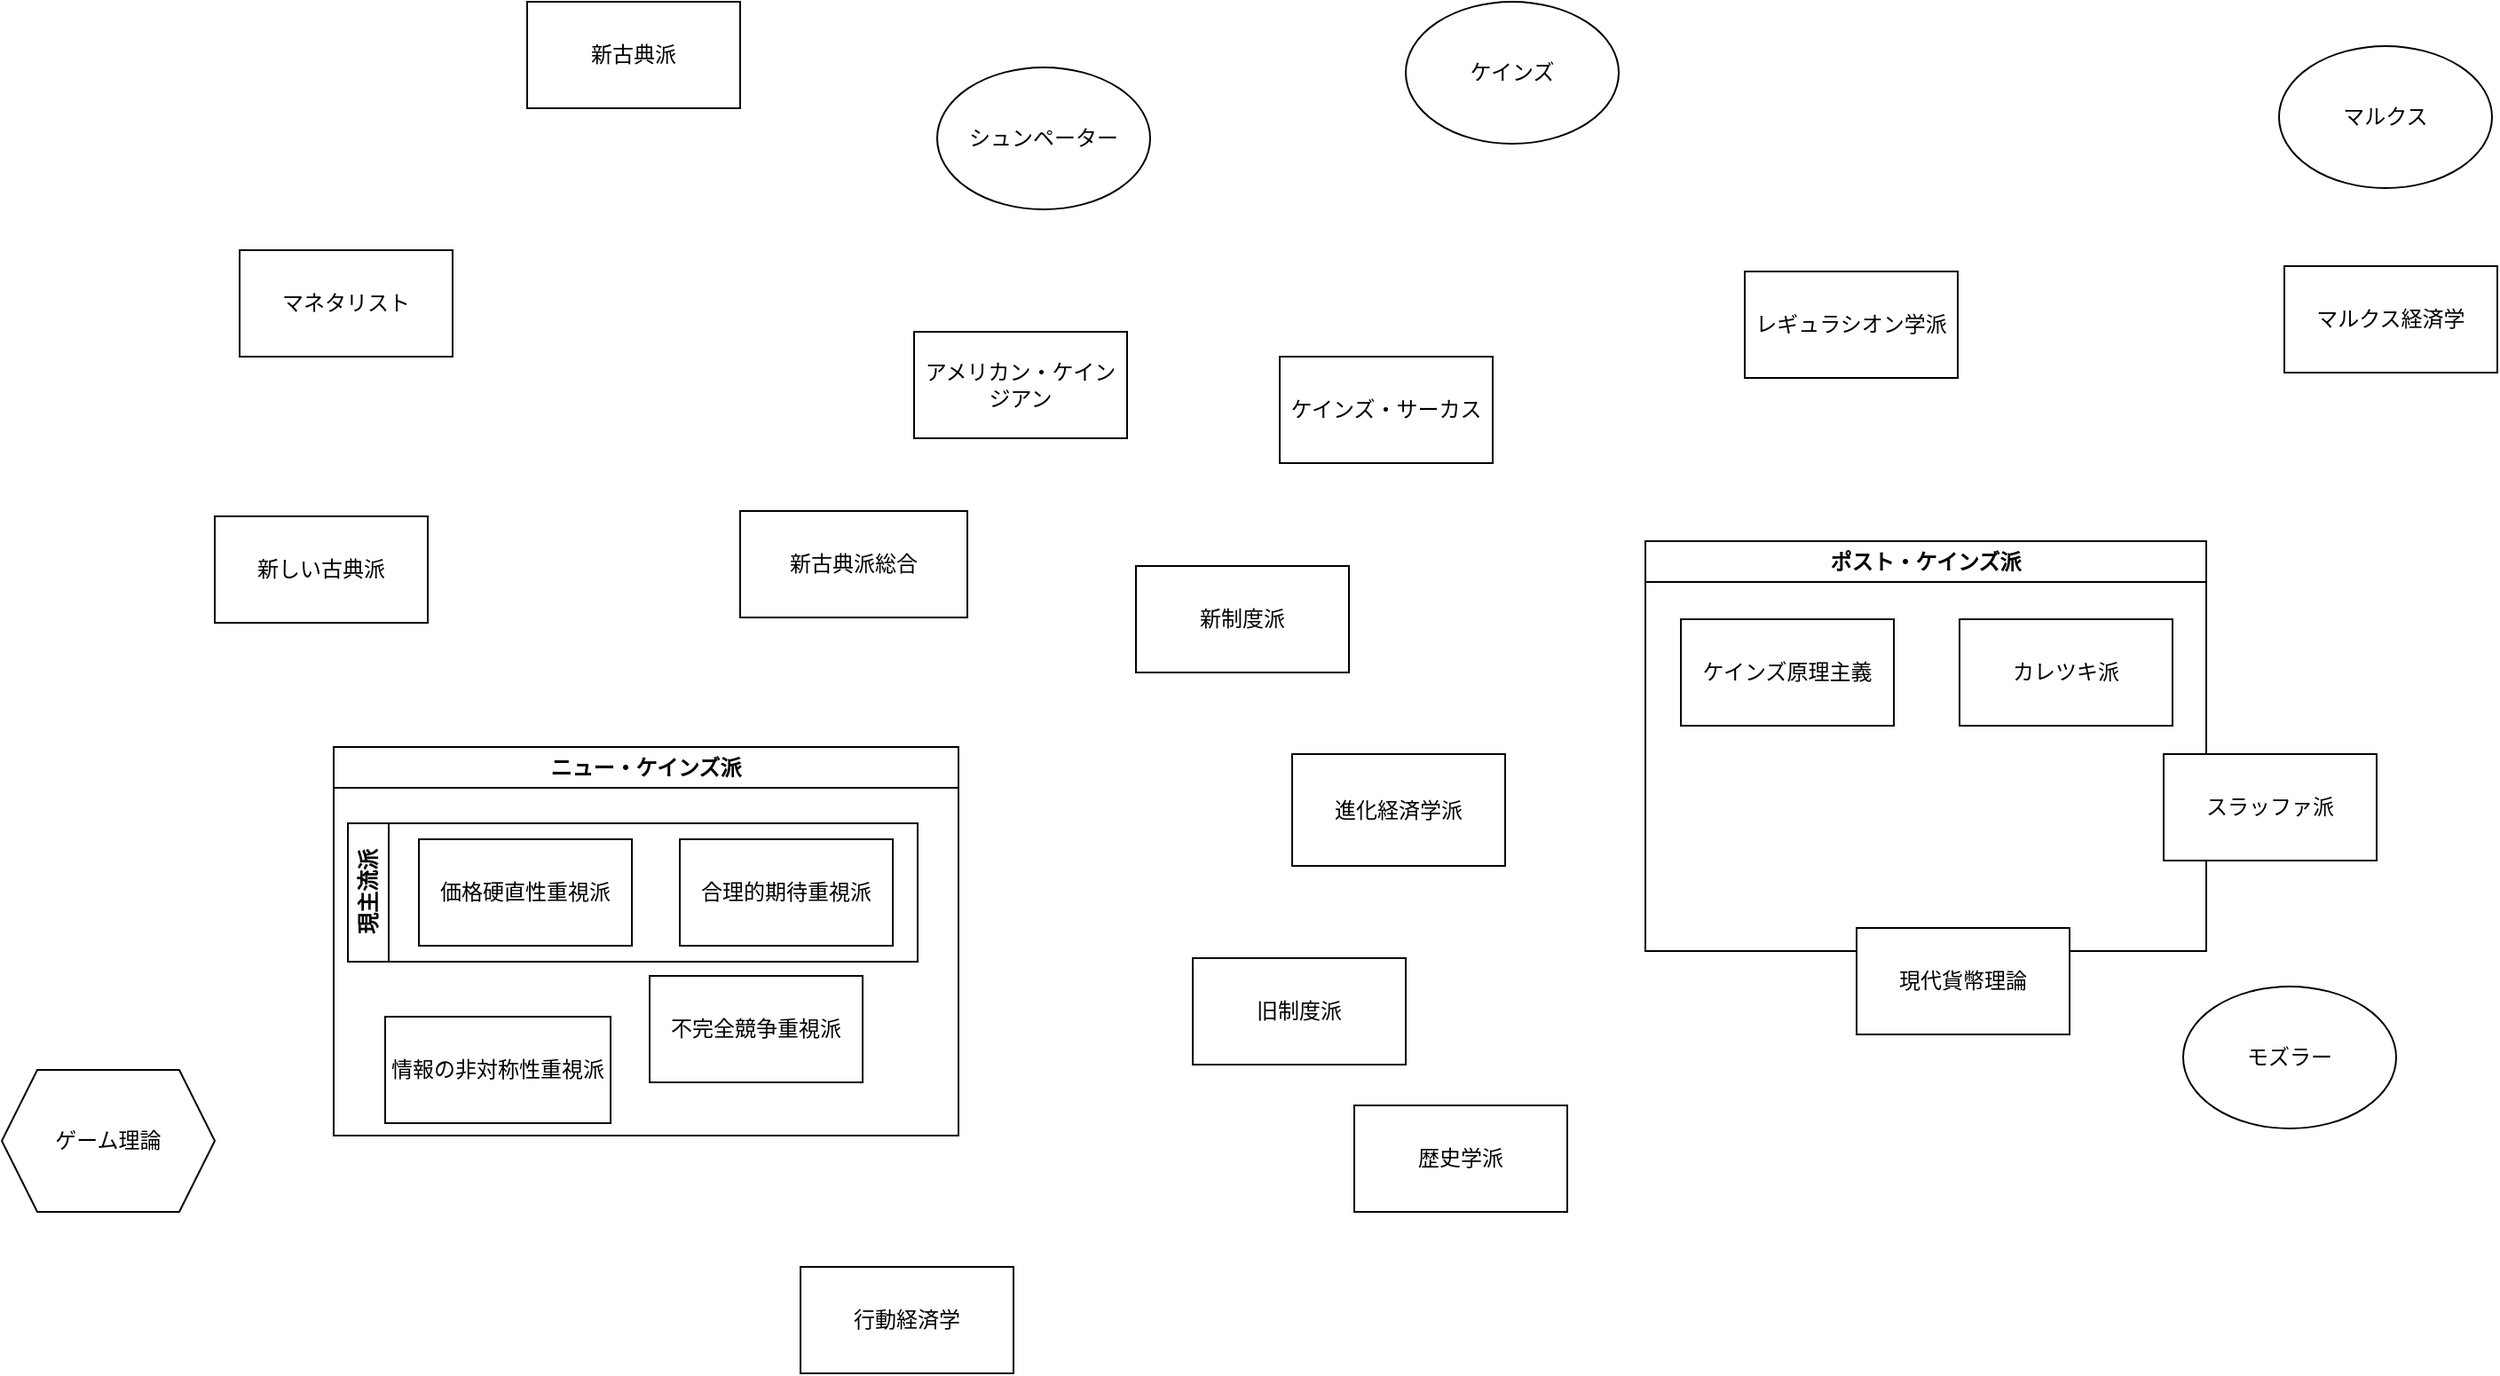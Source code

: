 <mxfile version="26.0.16">
  <diagram name="ページ1" id="boBP_XGhJ_DgbDZFJ40Q">
    <mxGraphModel dx="2749" dy="1157" grid="0" gridSize="10" guides="1" tooltips="1" connect="1" arrows="1" fold="1" page="0" pageScale="1" pageWidth="827" pageHeight="1169" math="0" shadow="0">
      <root>
        <mxCell id="0" />
        <mxCell id="1" parent="0" />
        <mxCell id="AHDUkJMj8YiW-9V-rh8S-35" value="マルクス" style="ellipse;whiteSpace=wrap;html=1;" parent="1" vertex="1">
          <mxGeometry x="659" y="-298" width="120" height="80" as="geometry" />
        </mxCell>
        <mxCell id="VeQA7fgHVSpjSWg_4I_0-11" value="ゲーム理論" style="shape=hexagon;perimeter=hexagonPerimeter2;whiteSpace=wrap;html=1;fixedSize=1;" parent="1" vertex="1">
          <mxGeometry x="-624" y="279" width="120" height="80" as="geometry" />
        </mxCell>
        <mxCell id="AHDUkJMj8YiW-9V-rh8S-5" value="ケインズ" style="ellipse;whiteSpace=wrap;html=1;" parent="1" vertex="1">
          <mxGeometry x="167" y="-323" width="120" height="80" as="geometry" />
        </mxCell>
        <mxCell id="AHDUkJMj8YiW-9V-rh8S-7" value="マルクス経済学" style="rounded=0;whiteSpace=wrap;html=1;" parent="1" vertex="1">
          <mxGeometry x="662" y="-174" width="120" height="60" as="geometry" />
        </mxCell>
        <mxCell id="AHDUkJMj8YiW-9V-rh8S-9" value="歴史学派" style="rounded=0;whiteSpace=wrap;html=1;" parent="1" vertex="1">
          <mxGeometry x="138" y="299" width="120" height="60" as="geometry" />
        </mxCell>
        <mxCell id="AHDUkJMj8YiW-9V-rh8S-3" value="旧制度派" style="rounded=0;whiteSpace=wrap;html=1;" parent="1" vertex="1">
          <mxGeometry x="47" y="216" width="120" height="60" as="geometry" />
        </mxCell>
        <mxCell id="2Oc6-Kovre68F-RvVyWn-4" value="ケインズ・サーカス" style="rounded=0;whiteSpace=wrap;html=1;" vertex="1" parent="1">
          <mxGeometry x="96" y="-123" width="120" height="60" as="geometry" />
        </mxCell>
        <mxCell id="AHDUkJMj8YiW-9V-rh8S-38" value="シュンペーター" style="ellipse;whiteSpace=wrap;html=1;" parent="1" vertex="1">
          <mxGeometry x="-97" y="-286" width="120" height="80" as="geometry" />
        </mxCell>
        <mxCell id="AHDUkJMj8YiW-9V-rh8S-8" value="進化経済学派" style="rounded=0;whiteSpace=wrap;html=1;" parent="1" vertex="1">
          <mxGeometry x="103" y="101" width="120" height="63" as="geometry" />
        </mxCell>
        <mxCell id="AHDUkJMj8YiW-9V-rh8S-2" value="新制度派" style="rounded=0;whiteSpace=wrap;html=1;" parent="1" vertex="1">
          <mxGeometry x="15" y="-5" width="120" height="60" as="geometry" />
        </mxCell>
        <mxCell id="AHDUkJMj8YiW-9V-rh8S-30" value="ポスト・ケインズ派" style="swimlane;whiteSpace=wrap;html=1;" parent="1" vertex="1">
          <mxGeometry x="302" y="-19" width="316" height="231" as="geometry" />
        </mxCell>
        <mxCell id="AHDUkJMj8YiW-9V-rh8S-4" value="ケインズ原理主義" style="rounded=0;whiteSpace=wrap;html=1;" parent="AHDUkJMj8YiW-9V-rh8S-30" vertex="1">
          <mxGeometry x="20" y="44" width="120" height="60" as="geometry" />
        </mxCell>
        <mxCell id="AHDUkJMj8YiW-9V-rh8S-34" value="カレツキ派" style="rounded=0;whiteSpace=wrap;html=1;" parent="AHDUkJMj8YiW-9V-rh8S-30" vertex="1">
          <mxGeometry x="177" y="44" width="120" height="60" as="geometry" />
        </mxCell>
        <mxCell id="VeQA7fgHVSpjSWg_4I_0-2" value="行動経済学" style="rounded=0;whiteSpace=wrap;html=1;" parent="1" vertex="1">
          <mxGeometry x="-174" y="390" width="120" height="60" as="geometry" />
        </mxCell>
        <mxCell id="2Oc6-Kovre68F-RvVyWn-5" value="アメリカン・ケインジアン" style="rounded=0;whiteSpace=wrap;html=1;" vertex="1" parent="1">
          <mxGeometry x="-110" y="-137" width="120" height="60" as="geometry" />
        </mxCell>
        <mxCell id="AHDUkJMj8YiW-9V-rh8S-1" value="新古典派" style="rounded=0;whiteSpace=wrap;html=1;" parent="1" vertex="1">
          <mxGeometry x="-328" y="-323" width="120" height="60" as="geometry" />
        </mxCell>
        <mxCell id="AHDUkJMj8YiW-9V-rh8S-11" value="新古典派総合" style="rounded=0;whiteSpace=wrap;html=1;" parent="1" vertex="1">
          <mxGeometry x="-208" y="-36" width="128" height="60" as="geometry" />
        </mxCell>
        <mxCell id="AHDUkJMj8YiW-9V-rh8S-10" value="マネタリスト" style="rounded=0;whiteSpace=wrap;html=1;" parent="1" vertex="1">
          <mxGeometry x="-490" y="-183" width="120" height="60" as="geometry" />
        </mxCell>
        <mxCell id="AHDUkJMj8YiW-9V-rh8S-6" value="新しい古典派" style="rounded=0;whiteSpace=wrap;html=1;" parent="1" vertex="1">
          <mxGeometry x="-504" y="-33" width="120" height="60" as="geometry" />
        </mxCell>
        <mxCell id="AHDUkJMj8YiW-9V-rh8S-15" value="ニュー・ケインズ派" style="swimlane;whiteSpace=wrap;html=1;" parent="1" vertex="1">
          <mxGeometry x="-437" y="97" width="352" height="219" as="geometry" />
        </mxCell>
        <mxCell id="AHDUkJMj8YiW-9V-rh8S-18" value="不完全競争重視派" style="rounded=0;whiteSpace=wrap;html=1;" parent="AHDUkJMj8YiW-9V-rh8S-15" vertex="1">
          <mxGeometry x="178" y="129" width="120" height="60" as="geometry" />
        </mxCell>
        <mxCell id="AHDUkJMj8YiW-9V-rh8S-19" value="現主流派" style="swimlane;horizontal=0;whiteSpace=wrap;html=1;" parent="AHDUkJMj8YiW-9V-rh8S-15" vertex="1">
          <mxGeometry x="8" y="43" width="321" height="78" as="geometry" />
        </mxCell>
        <mxCell id="AHDUkJMj8YiW-9V-rh8S-16" value="合理的期待重視派" style="rounded=0;whiteSpace=wrap;html=1;" parent="AHDUkJMj8YiW-9V-rh8S-19" vertex="1">
          <mxGeometry x="187" y="9" width="120" height="60" as="geometry" />
        </mxCell>
        <mxCell id="AHDUkJMj8YiW-9V-rh8S-12" value="価格硬直性重視派" style="rounded=0;whiteSpace=wrap;html=1;" parent="AHDUkJMj8YiW-9V-rh8S-19" vertex="1">
          <mxGeometry x="40" y="9" width="120" height="60" as="geometry" />
        </mxCell>
        <mxCell id="VeQA7fgHVSpjSWg_4I_0-1" value="情報の非対称性重視派" style="rounded=0;whiteSpace=wrap;html=1;" parent="AHDUkJMj8YiW-9V-rh8S-15" vertex="1">
          <mxGeometry x="29" y="152" width="127" height="60" as="geometry" />
        </mxCell>
        <mxCell id="AHDUkJMj8YiW-9V-rh8S-43" value="スラッファ派" style="rounded=0;whiteSpace=wrap;html=1;" parent="1" vertex="1">
          <mxGeometry x="594" y="101" width="120" height="60" as="geometry" />
        </mxCell>
        <mxCell id="AHDUkJMj8YiW-9V-rh8S-56" value="モズラー" style="ellipse;whiteSpace=wrap;html=1;" parent="1" vertex="1">
          <mxGeometry x="605" y="232" width="120" height="80" as="geometry" />
        </mxCell>
        <mxCell id="AHDUkJMj8YiW-9V-rh8S-47" value="現代貨幣理論" style="rounded=0;whiteSpace=wrap;html=1;" parent="1" vertex="1">
          <mxGeometry x="421" y="199" width="120" height="60" as="geometry" />
        </mxCell>
        <mxCell id="2Oc6-Kovre68F-RvVyWn-6" value="レギュラシオン学派" style="rounded=0;whiteSpace=wrap;html=1;" vertex="1" parent="1">
          <mxGeometry x="358" y="-171" width="120" height="60" as="geometry" />
        </mxCell>
      </root>
    </mxGraphModel>
  </diagram>
</mxfile>
